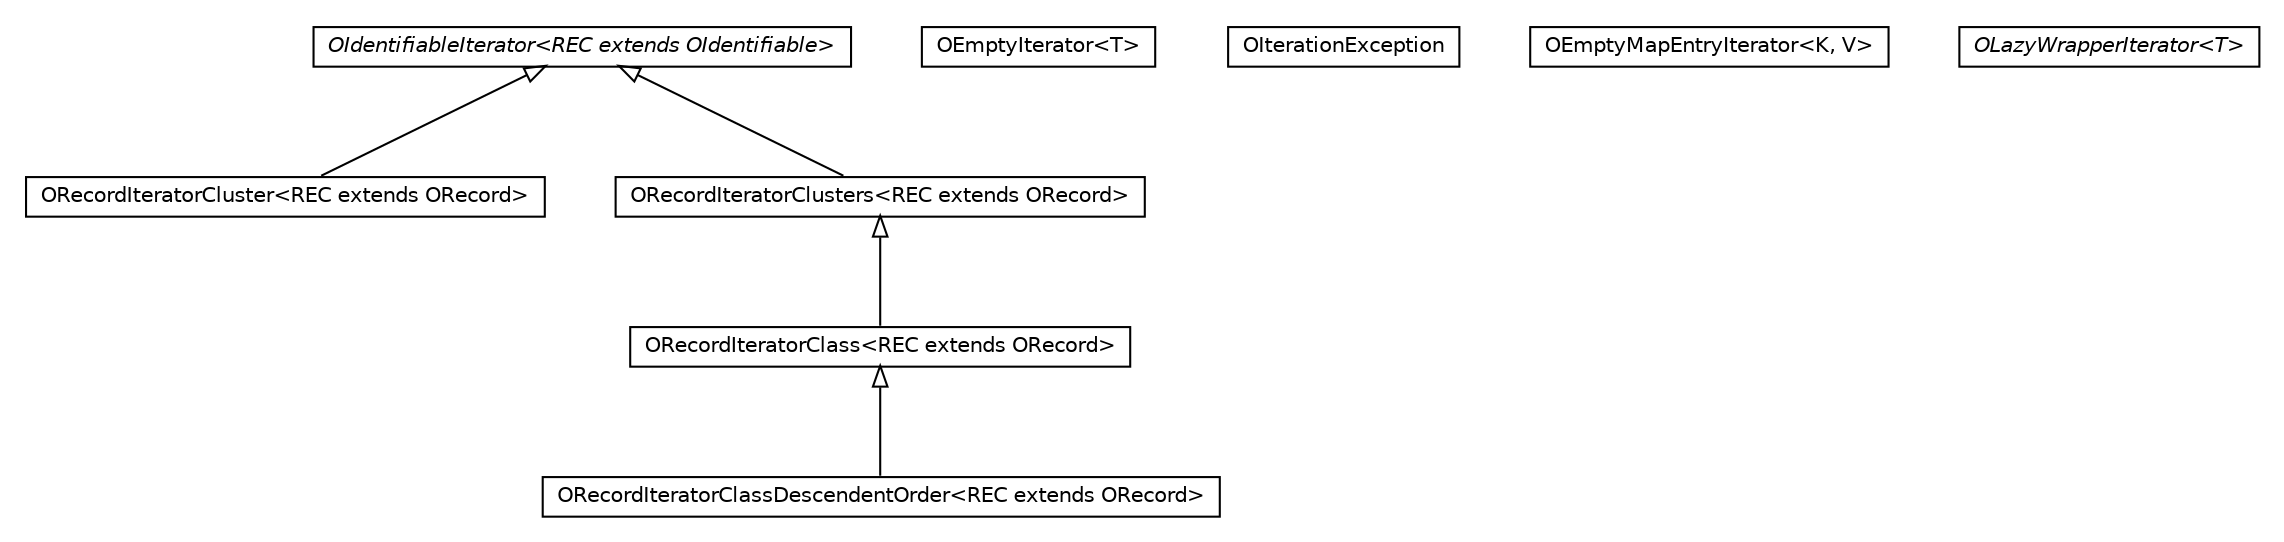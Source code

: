 #!/usr/local/bin/dot
#
# Class diagram 
# Generated by UMLGraph version R5_6-24-gf6e263 (http://www.umlgraph.org/)
#

digraph G {
	edge [fontname="Helvetica",fontsize=10,labelfontname="Helvetica",labelfontsize=10];
	node [fontname="Helvetica",fontsize=10,shape=plaintext];
	nodesep=0.25;
	ranksep=0.5;
	// com.orientechnologies.orient.core.iterator.ORecordIteratorClassDescendentOrder<REC extends com.orientechnologies.orient.core.record.ORecord>
	c421180 [label=<<table title="com.orientechnologies.orient.core.iterator.ORecordIteratorClassDescendentOrder" border="0" cellborder="1" cellspacing="0" cellpadding="2" port="p" href="./ORecordIteratorClassDescendentOrder.html">
		<tr><td><table border="0" cellspacing="0" cellpadding="1">
<tr><td align="center" balign="center"> ORecordIteratorClassDescendentOrder&lt;REC extends ORecord&gt; </td></tr>
		</table></td></tr>
		</table>>, URL="./ORecordIteratorClassDescendentOrder.html", fontname="Helvetica", fontcolor="black", fontsize=10.0];
	// com.orientechnologies.orient.core.iterator.OEmptyIterator<T>
	c421181 [label=<<table title="com.orientechnologies.orient.core.iterator.OEmptyIterator" border="0" cellborder="1" cellspacing="0" cellpadding="2" port="p" href="./OEmptyIterator.html">
		<tr><td><table border="0" cellspacing="0" cellpadding="1">
<tr><td align="center" balign="center"> OEmptyIterator&lt;T&gt; </td></tr>
		</table></td></tr>
		</table>>, URL="./OEmptyIterator.html", fontname="Helvetica", fontcolor="black", fontsize=10.0];
	// com.orientechnologies.orient.core.iterator.OIterationException
	c421182 [label=<<table title="com.orientechnologies.orient.core.iterator.OIterationException" border="0" cellborder="1" cellspacing="0" cellpadding="2" port="p" href="./OIterationException.html">
		<tr><td><table border="0" cellspacing="0" cellpadding="1">
<tr><td align="center" balign="center"> OIterationException </td></tr>
		</table></td></tr>
		</table>>, URL="./OIterationException.html", fontname="Helvetica", fontcolor="black", fontsize=10.0];
	// com.orientechnologies.orient.core.iterator.OEmptyMapEntryIterator<K, V>
	c421183 [label=<<table title="com.orientechnologies.orient.core.iterator.OEmptyMapEntryIterator" border="0" cellborder="1" cellspacing="0" cellpadding="2" port="p" href="./OEmptyMapEntryIterator.html">
		<tr><td><table border="0" cellspacing="0" cellpadding="1">
<tr><td align="center" balign="center"> OEmptyMapEntryIterator&lt;K, V&gt; </td></tr>
		</table></td></tr>
		</table>>, URL="./OEmptyMapEntryIterator.html", fontname="Helvetica", fontcolor="black", fontsize=10.0];
	// com.orientechnologies.orient.core.iterator.ORecordIteratorCluster<REC extends com.orientechnologies.orient.core.record.ORecord>
	c421184 [label=<<table title="com.orientechnologies.orient.core.iterator.ORecordIteratorCluster" border="0" cellborder="1" cellspacing="0" cellpadding="2" port="p" href="./ORecordIteratorCluster.html">
		<tr><td><table border="0" cellspacing="0" cellpadding="1">
<tr><td align="center" balign="center"> ORecordIteratorCluster&lt;REC extends ORecord&gt; </td></tr>
		</table></td></tr>
		</table>>, URL="./ORecordIteratorCluster.html", fontname="Helvetica", fontcolor="black", fontsize=10.0];
	// com.orientechnologies.orient.core.iterator.ORecordIteratorClusters<REC extends com.orientechnologies.orient.core.record.ORecord>
	c421185 [label=<<table title="com.orientechnologies.orient.core.iterator.ORecordIteratorClusters" border="0" cellborder="1" cellspacing="0" cellpadding="2" port="p" href="./ORecordIteratorClusters.html">
		<tr><td><table border="0" cellspacing="0" cellpadding="1">
<tr><td align="center" balign="center"> ORecordIteratorClusters&lt;REC extends ORecord&gt; </td></tr>
		</table></td></tr>
		</table>>, URL="./ORecordIteratorClusters.html", fontname="Helvetica", fontcolor="black", fontsize=10.0];
	// com.orientechnologies.orient.core.iterator.OLazyWrapperIterator<T>
	c421186 [label=<<table title="com.orientechnologies.orient.core.iterator.OLazyWrapperIterator" border="0" cellborder="1" cellspacing="0" cellpadding="2" port="p" href="./OLazyWrapperIterator.html">
		<tr><td><table border="0" cellspacing="0" cellpadding="1">
<tr><td align="center" balign="center"><font face="Helvetica-Oblique"> OLazyWrapperIterator&lt;T&gt; </font></td></tr>
		</table></td></tr>
		</table>>, URL="./OLazyWrapperIterator.html", fontname="Helvetica", fontcolor="black", fontsize=10.0];
	// com.orientechnologies.orient.core.iterator.OIdentifiableIterator<REC extends com.orientechnologies.orient.core.db.record.OIdentifiable>
	c421187 [label=<<table title="com.orientechnologies.orient.core.iterator.OIdentifiableIterator" border="0" cellborder="1" cellspacing="0" cellpadding="2" port="p" href="./OIdentifiableIterator.html">
		<tr><td><table border="0" cellspacing="0" cellpadding="1">
<tr><td align="center" balign="center"><font face="Helvetica-Oblique"> OIdentifiableIterator&lt;REC extends OIdentifiable&gt; </font></td></tr>
		</table></td></tr>
		</table>>, URL="./OIdentifiableIterator.html", fontname="Helvetica", fontcolor="black", fontsize=10.0];
	// com.orientechnologies.orient.core.iterator.ORecordIteratorClass<REC extends com.orientechnologies.orient.core.record.ORecord>
	c421188 [label=<<table title="com.orientechnologies.orient.core.iterator.ORecordIteratorClass" border="0" cellborder="1" cellspacing="0" cellpadding="2" port="p" href="./ORecordIteratorClass.html">
		<tr><td><table border="0" cellspacing="0" cellpadding="1">
<tr><td align="center" balign="center"> ORecordIteratorClass&lt;REC extends ORecord&gt; </td></tr>
		</table></td></tr>
		</table>>, URL="./ORecordIteratorClass.html", fontname="Helvetica", fontcolor="black", fontsize=10.0];
	//com.orientechnologies.orient.core.iterator.ORecordIteratorClassDescendentOrder<REC extends com.orientechnologies.orient.core.record.ORecord> extends com.orientechnologies.orient.core.iterator.ORecordIteratorClass<REC>
	c421188:p -> c421180:p [dir=back,arrowtail=empty];
	//com.orientechnologies.orient.core.iterator.ORecordIteratorCluster<REC extends com.orientechnologies.orient.core.record.ORecord> extends com.orientechnologies.orient.core.iterator.OIdentifiableIterator<REC>
	c421187:p -> c421184:p [dir=back,arrowtail=empty];
	//com.orientechnologies.orient.core.iterator.ORecordIteratorClusters<REC extends com.orientechnologies.orient.core.record.ORecord> extends com.orientechnologies.orient.core.iterator.OIdentifiableIterator<REC>
	c421187:p -> c421185:p [dir=back,arrowtail=empty];
	//com.orientechnologies.orient.core.iterator.ORecordIteratorClass<REC extends com.orientechnologies.orient.core.record.ORecord> extends com.orientechnologies.orient.core.iterator.ORecordIteratorClusters<REC>
	c421185:p -> c421188:p [dir=back,arrowtail=empty];
}

